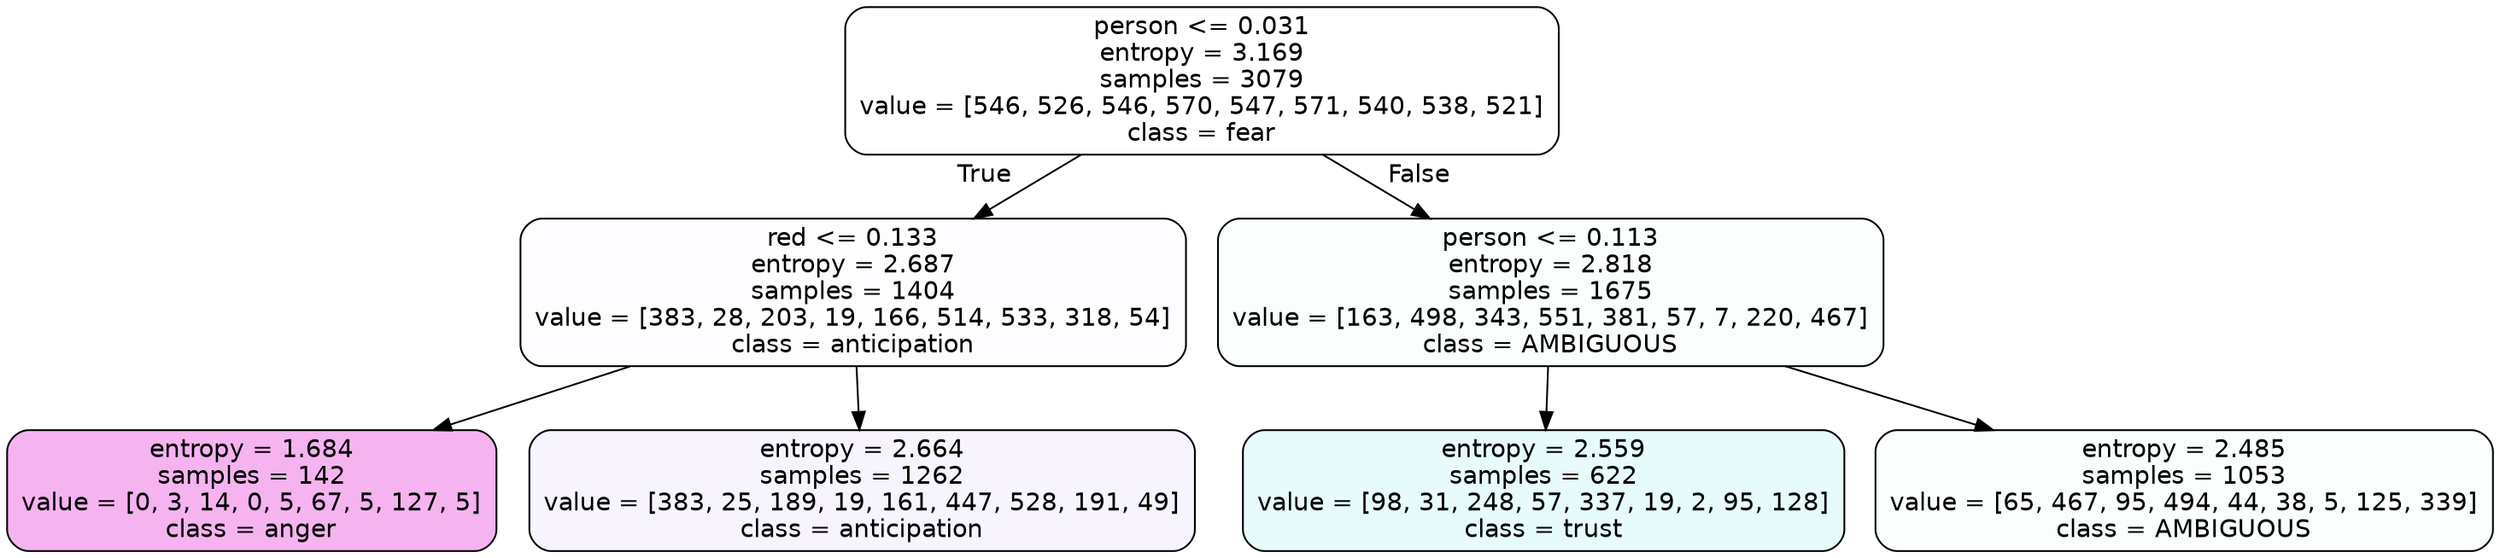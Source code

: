 digraph Tree {
node [shape=box, style="filled, rounded", color="black", fontname=helvetica] ;
edge [fontname=helvetica] ;
0 [label="person <= 0.031\nentropy = 3.169\nsamples = 3079\nvalue = [546, 526, 546, 570, 547, 571, 540, 538, 521]\nclass = fear", fillcolor="#3964e500"] ;
1 [label="red <= 0.133\nentropy = 2.687\nsamples = 1404\nvalue = [383, 28, 203, 19, 166, 514, 533, 318, 54]\nclass = anticipation", fillcolor="#8139e503"] ;
0 -> 1 [labeldistance=2.5, labelangle=45, headlabel="True"] ;
2 [label="entropy = 1.684\nsamples = 142\nvalue = [0, 3, 14, 0, 5, 67, 5, 127, 5]\nclass = anger", fillcolor="#e539d760"] ;
1 -> 2 ;
3 [label="entropy = 2.664\nsamples = 1262\nvalue = [383, 25, 189, 19, 161, 447, 528, 191, 49]\nclass = anticipation", fillcolor="#8139e50d"] ;
1 -> 3 ;
4 [label="person <= 0.113\nentropy = 2.818\nsamples = 1675\nvalue = [163, 498, 343, 551, 381, 57, 7, 220, 467]\nclass = AMBIGUOUS", fillcolor="#39e58106"] ;
0 -> 4 [labeldistance=2.5, labelangle=-45, headlabel="False"] ;
5 [label="entropy = 2.559\nsamples = 622\nvalue = [98, 31, 248, 57, 337, 19, 2, 95, 128]\nclass = trust", fillcolor="#39d7e51e"] ;
4 -> 5 ;
6 [label="entropy = 2.485\nsamples = 1053\nvalue = [65, 467, 95, 494, 44, 38, 5, 125, 339]\nclass = AMBIGUOUS", fillcolor="#39e58106"] ;
4 -> 6 ;
}